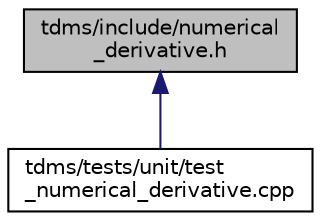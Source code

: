digraph "tdms/include/numerical_derivative.h"
{
 // LATEX_PDF_SIZE
  edge [fontname="Helvetica",fontsize="10",labelfontname="Helvetica",labelfontsize="10"];
  node [fontname="Helvetica",fontsize="10",shape=record];
  Node1 [label="tdms/include/numerical\l_derivative.h",height=0.2,width=0.4,color="black", fillcolor="grey75", style="filled", fontcolor="black",tooltip="Functions to calculate the numerical derivatives."];
  Node1 -> Node2 [dir="back",color="midnightblue",fontsize="10",style="solid",fontname="Helvetica"];
  Node2 [label="tdms/tests/unit/test\l_numerical_derivative.cpp",height=0.2,width=0.4,color="black", fillcolor="white", style="filled",URL="$test__numerical__derivative_8cpp.html",tooltip="Tests of the numerical differentiation/FFT functions."];
}
